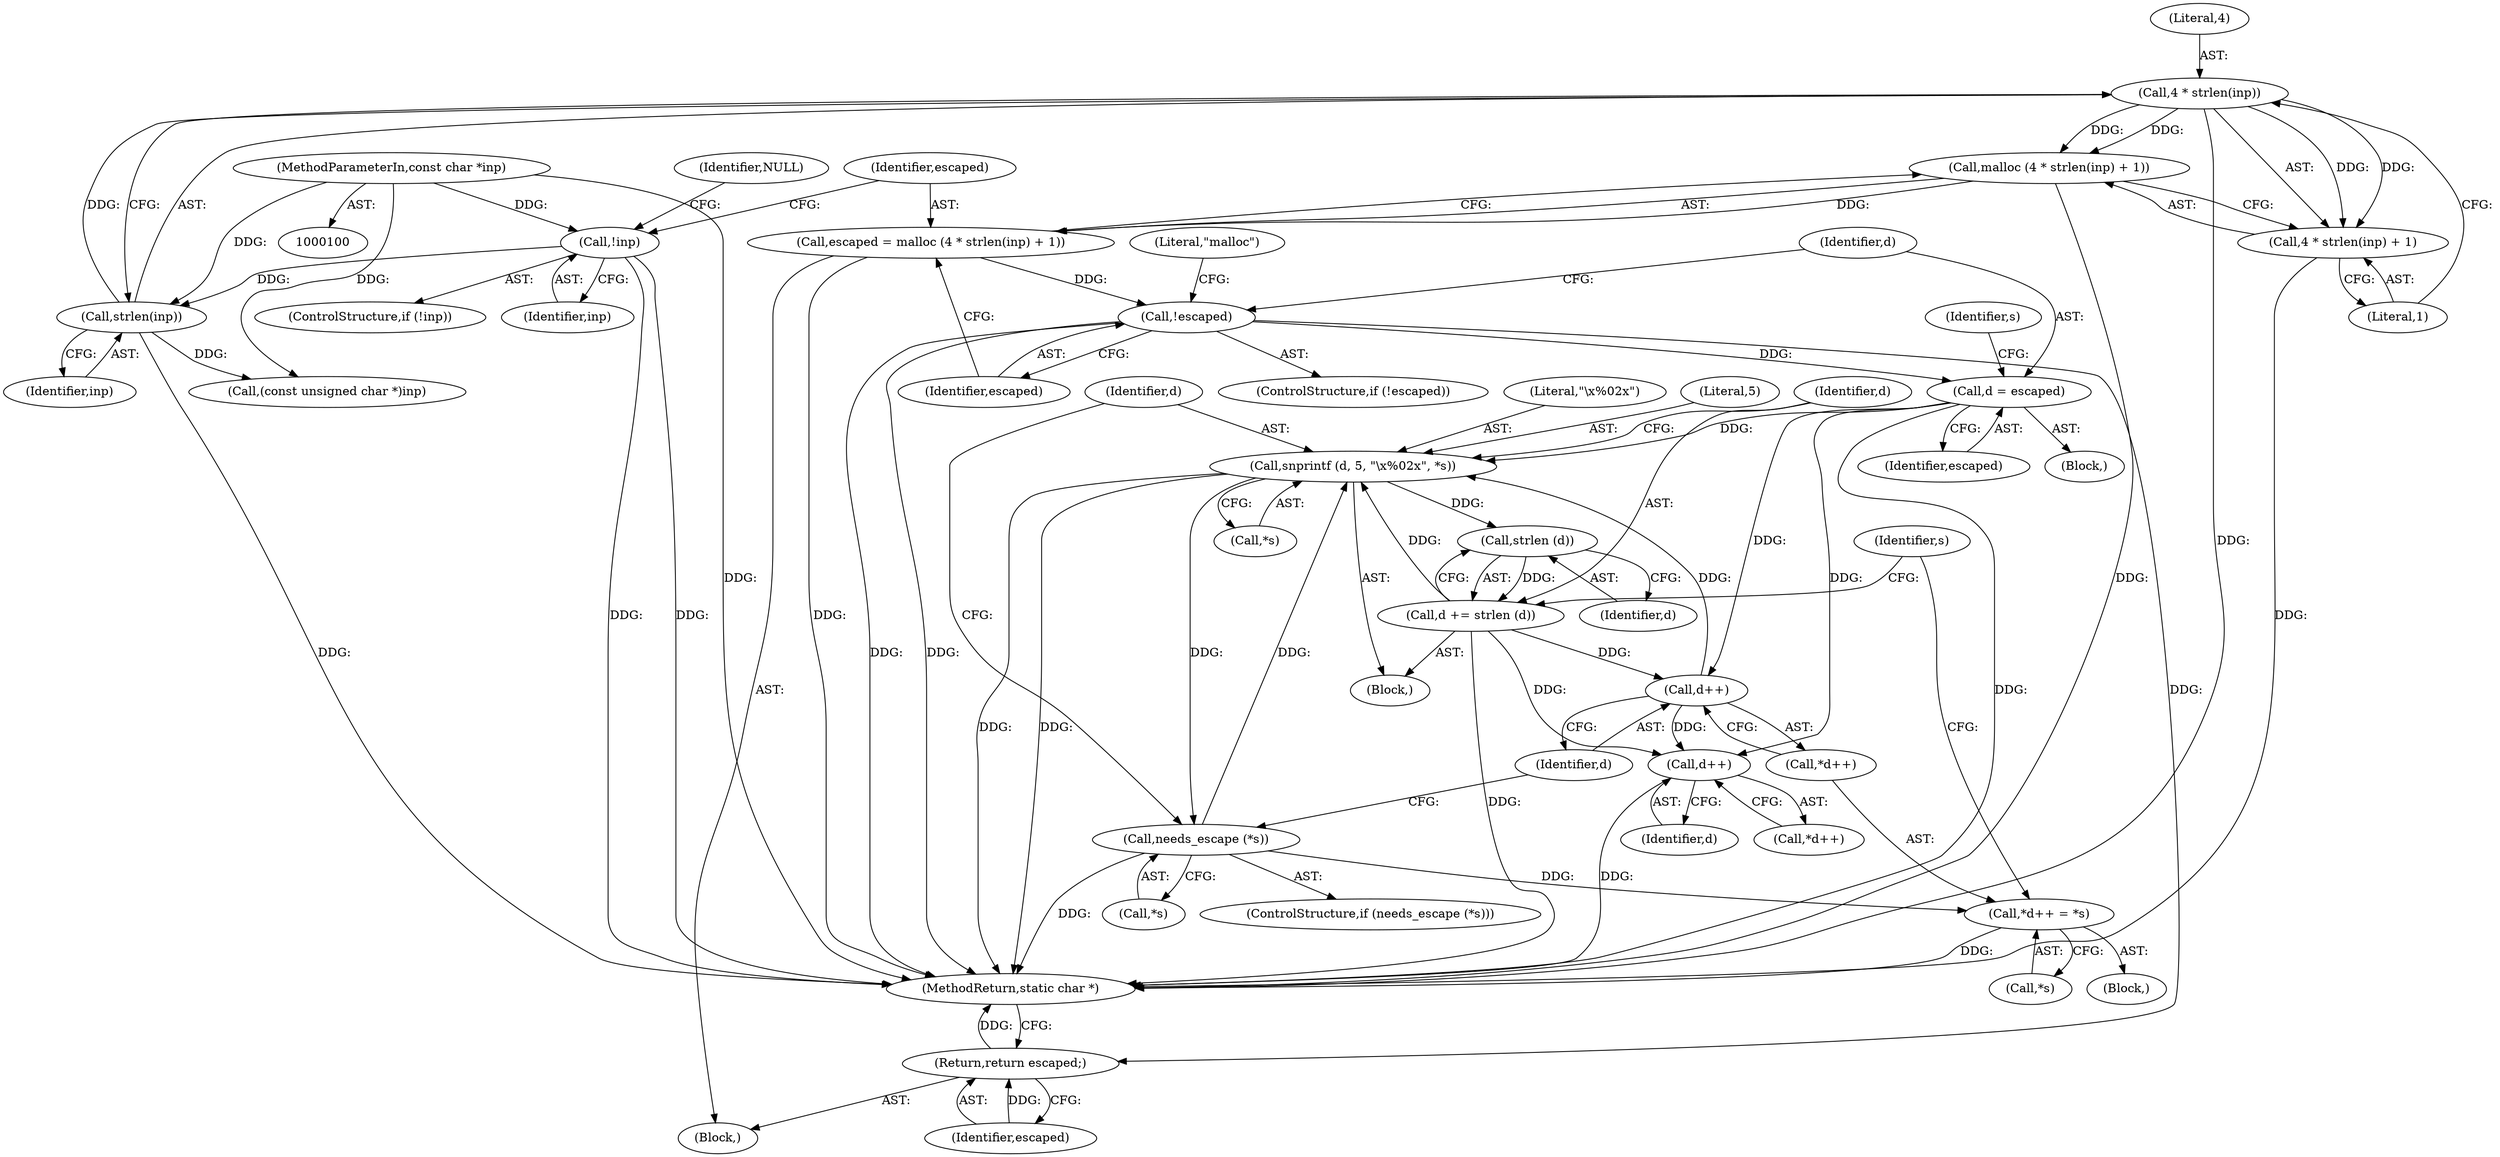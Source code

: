 digraph "0_boa_e139b87835994d007fbd64eead6c1455d7b8cf4e_2@API" {
"1000116" [label="(Call,4 * strlen(inp))"];
"1000118" [label="(Call,strlen(inp))"];
"1000107" [label="(Call,!inp)"];
"1000101" [label="(MethodParameterIn,const char *inp)"];
"1000114" [label="(Call,malloc (4 * strlen(inp) + 1))"];
"1000112" [label="(Call,escaped = malloc (4 * strlen(inp) + 1))"];
"1000122" [label="(Call,!escaped)"];
"1000131" [label="(Call,d = escaped)"];
"1000149" [label="(Call,snprintf (d, 5, \"\\x%02x\", *s))"];
"1000145" [label="(Call,needs_escape (*s))"];
"1000161" [label="(Call,*d++ = *s)"];
"1000157" [label="(Call,strlen (d))"];
"1000155" [label="(Call,d += strlen (d))"];
"1000163" [label="(Call,d++)"];
"1000169" [label="(Call,d++)"];
"1000172" [label="(Return,return escaped;)"];
"1000115" [label="(Call,4 * strlen(inp) + 1)"];
"1000150" [label="(Identifier,d)"];
"1000120" [label="(Literal,1)"];
"1000149" [label="(Call,snprintf (d, 5, \"\\x%02x\", *s))"];
"1000102" [label="(Block,)"];
"1000121" [label="(ControlStructure,if (!escaped))"];
"1000151" [label="(Literal,5)"];
"1000126" [label="(Literal,\"malloc\")"];
"1000160" [label="(Block,)"];
"1000153" [label="(Call,*s)"];
"1000146" [label="(Call,*s)"];
"1000162" [label="(Call,*d++)"];
"1000156" [label="(Identifier,d)"];
"1000165" [label="(Call,*s)"];
"1000122" [label="(Call,!escaped)"];
"1000164" [label="(Identifier,d)"];
"1000101" [label="(MethodParameterIn,const char *inp)"];
"1000152" [label="(Literal,\"\\x%02x\")"];
"1000118" [label="(Call,strlen(inp))"];
"1000144" [label="(ControlStructure,if (needs_escape (*s)))"];
"1000119" [label="(Identifier,inp)"];
"1000112" [label="(Call,escaped = malloc (4 * strlen(inp) + 1))"];
"1000157" [label="(Call,strlen (d))"];
"1000114" [label="(Call,malloc (4 * strlen(inp) + 1))"];
"1000107" [label="(Call,!inp)"];
"1000163" [label="(Call,d++)"];
"1000161" [label="(Call,*d++ = *s)"];
"1000170" [label="(Identifier,d)"];
"1000115" [label="(Call,4 * strlen(inp) + 1)"];
"1000136" [label="(Call,(const unsigned char *)inp)"];
"1000131" [label="(Call,d = escaped)"];
"1000132" [label="(Identifier,d)"];
"1000148" [label="(Block,)"];
"1000106" [label="(ControlStructure,if (!inp))"];
"1000123" [label="(Identifier,escaped)"];
"1000116" [label="(Call,4 * strlen(inp))"];
"1000133" [label="(Identifier,escaped)"];
"1000155" [label="(Call,d += strlen (d))"];
"1000158" [label="(Identifier,d)"];
"1000173" [label="(Identifier,escaped)"];
"1000111" [label="(Identifier,NULL)"];
"1000113" [label="(Identifier,escaped)"];
"1000169" [label="(Call,d++)"];
"1000145" [label="(Call,needs_escape (*s))"];
"1000108" [label="(Identifier,inp)"];
"1000172" [label="(Return,return escaped;)"];
"1000142" [label="(Identifier,s)"];
"1000135" [label="(Identifier,s)"];
"1000117" [label="(Literal,4)"];
"1000168" [label="(Call,*d++)"];
"1000174" [label="(MethodReturn,static char *)"];
"1000130" [label="(Block,)"];
"1000116" -> "1000115"  [label="AST: "];
"1000116" -> "1000118"  [label="CFG: "];
"1000117" -> "1000116"  [label="AST: "];
"1000118" -> "1000116"  [label="AST: "];
"1000120" -> "1000116"  [label="CFG: "];
"1000116" -> "1000174"  [label="DDG: "];
"1000116" -> "1000114"  [label="DDG: "];
"1000116" -> "1000114"  [label="DDG: "];
"1000116" -> "1000115"  [label="DDG: "];
"1000116" -> "1000115"  [label="DDG: "];
"1000118" -> "1000116"  [label="DDG: "];
"1000118" -> "1000119"  [label="CFG: "];
"1000119" -> "1000118"  [label="AST: "];
"1000118" -> "1000174"  [label="DDG: "];
"1000107" -> "1000118"  [label="DDG: "];
"1000101" -> "1000118"  [label="DDG: "];
"1000118" -> "1000136"  [label="DDG: "];
"1000107" -> "1000106"  [label="AST: "];
"1000107" -> "1000108"  [label="CFG: "];
"1000108" -> "1000107"  [label="AST: "];
"1000111" -> "1000107"  [label="CFG: "];
"1000113" -> "1000107"  [label="CFG: "];
"1000107" -> "1000174"  [label="DDG: "];
"1000107" -> "1000174"  [label="DDG: "];
"1000101" -> "1000107"  [label="DDG: "];
"1000101" -> "1000100"  [label="AST: "];
"1000101" -> "1000174"  [label="DDG: "];
"1000101" -> "1000136"  [label="DDG: "];
"1000114" -> "1000112"  [label="AST: "];
"1000114" -> "1000115"  [label="CFG: "];
"1000115" -> "1000114"  [label="AST: "];
"1000112" -> "1000114"  [label="CFG: "];
"1000114" -> "1000174"  [label="DDG: "];
"1000114" -> "1000112"  [label="DDG: "];
"1000112" -> "1000102"  [label="AST: "];
"1000113" -> "1000112"  [label="AST: "];
"1000123" -> "1000112"  [label="CFG: "];
"1000112" -> "1000174"  [label="DDG: "];
"1000112" -> "1000122"  [label="DDG: "];
"1000122" -> "1000121"  [label="AST: "];
"1000122" -> "1000123"  [label="CFG: "];
"1000123" -> "1000122"  [label="AST: "];
"1000126" -> "1000122"  [label="CFG: "];
"1000132" -> "1000122"  [label="CFG: "];
"1000122" -> "1000174"  [label="DDG: "];
"1000122" -> "1000174"  [label="DDG: "];
"1000122" -> "1000131"  [label="DDG: "];
"1000122" -> "1000172"  [label="DDG: "];
"1000131" -> "1000130"  [label="AST: "];
"1000131" -> "1000133"  [label="CFG: "];
"1000132" -> "1000131"  [label="AST: "];
"1000133" -> "1000131"  [label="AST: "];
"1000135" -> "1000131"  [label="CFG: "];
"1000131" -> "1000174"  [label="DDG: "];
"1000131" -> "1000149"  [label="DDG: "];
"1000131" -> "1000163"  [label="DDG: "];
"1000131" -> "1000169"  [label="DDG: "];
"1000149" -> "1000148"  [label="AST: "];
"1000149" -> "1000153"  [label="CFG: "];
"1000150" -> "1000149"  [label="AST: "];
"1000151" -> "1000149"  [label="AST: "];
"1000152" -> "1000149"  [label="AST: "];
"1000153" -> "1000149"  [label="AST: "];
"1000156" -> "1000149"  [label="CFG: "];
"1000149" -> "1000174"  [label="DDG: "];
"1000149" -> "1000174"  [label="DDG: "];
"1000149" -> "1000145"  [label="DDG: "];
"1000163" -> "1000149"  [label="DDG: "];
"1000155" -> "1000149"  [label="DDG: "];
"1000145" -> "1000149"  [label="DDG: "];
"1000149" -> "1000157"  [label="DDG: "];
"1000145" -> "1000144"  [label="AST: "];
"1000145" -> "1000146"  [label="CFG: "];
"1000146" -> "1000145"  [label="AST: "];
"1000150" -> "1000145"  [label="CFG: "];
"1000164" -> "1000145"  [label="CFG: "];
"1000145" -> "1000174"  [label="DDG: "];
"1000145" -> "1000161"  [label="DDG: "];
"1000161" -> "1000160"  [label="AST: "];
"1000161" -> "1000165"  [label="CFG: "];
"1000162" -> "1000161"  [label="AST: "];
"1000165" -> "1000161"  [label="AST: "];
"1000142" -> "1000161"  [label="CFG: "];
"1000161" -> "1000174"  [label="DDG: "];
"1000157" -> "1000155"  [label="AST: "];
"1000157" -> "1000158"  [label="CFG: "];
"1000158" -> "1000157"  [label="AST: "];
"1000155" -> "1000157"  [label="CFG: "];
"1000157" -> "1000155"  [label="DDG: "];
"1000155" -> "1000148"  [label="AST: "];
"1000156" -> "1000155"  [label="AST: "];
"1000142" -> "1000155"  [label="CFG: "];
"1000155" -> "1000174"  [label="DDG: "];
"1000155" -> "1000163"  [label="DDG: "];
"1000155" -> "1000169"  [label="DDG: "];
"1000163" -> "1000162"  [label="AST: "];
"1000163" -> "1000164"  [label="CFG: "];
"1000164" -> "1000163"  [label="AST: "];
"1000162" -> "1000163"  [label="CFG: "];
"1000163" -> "1000169"  [label="DDG: "];
"1000169" -> "1000168"  [label="AST: "];
"1000169" -> "1000170"  [label="CFG: "];
"1000170" -> "1000169"  [label="AST: "];
"1000168" -> "1000169"  [label="CFG: "];
"1000169" -> "1000174"  [label="DDG: "];
"1000172" -> "1000102"  [label="AST: "];
"1000172" -> "1000173"  [label="CFG: "];
"1000173" -> "1000172"  [label="AST: "];
"1000174" -> "1000172"  [label="CFG: "];
"1000172" -> "1000174"  [label="DDG: "];
"1000173" -> "1000172"  [label="DDG: "];
"1000115" -> "1000120"  [label="CFG: "];
"1000120" -> "1000115"  [label="AST: "];
"1000115" -> "1000174"  [label="DDG: "];
}
